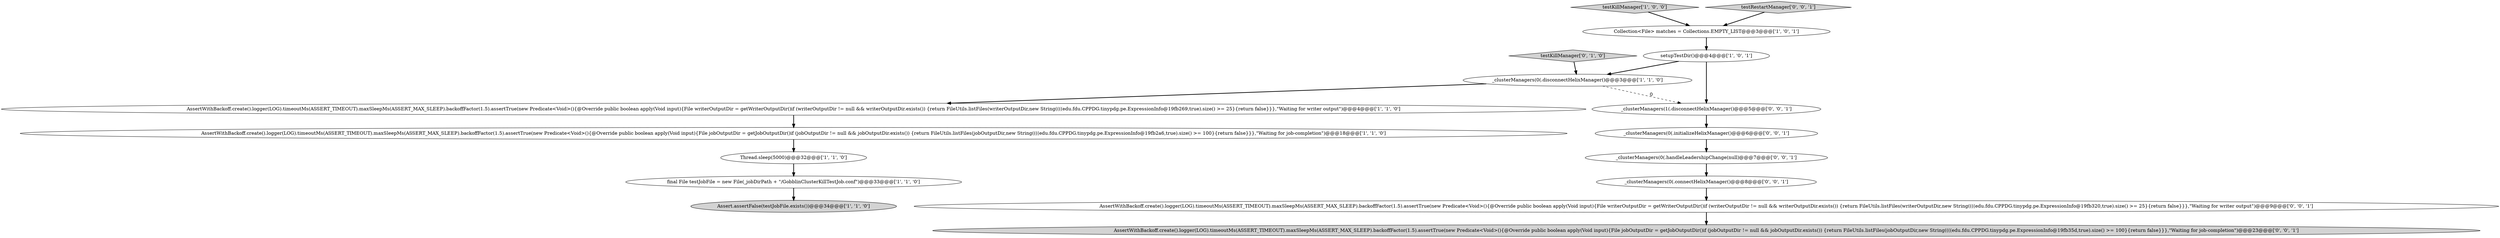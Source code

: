 digraph {
13 [style = filled, label = "_clusterManagers(0(.handleLeadershipChange(null)@@@7@@@['0', '0', '1']", fillcolor = white, shape = ellipse image = "AAA0AAABBB3BBB"];
3 [style = filled, label = "Assert.assertFalse(testJobFile.exists())@@@34@@@['1', '1', '0']", fillcolor = lightgray, shape = ellipse image = "AAA0AAABBB1BBB"];
9 [style = filled, label = "testKillManager['0', '1', '0']", fillcolor = lightgray, shape = diamond image = "AAA0AAABBB2BBB"];
8 [style = filled, label = "AssertWithBackoff.create().logger(LOG).timeoutMs(ASSERT_TIMEOUT).maxSleepMs(ASSERT_MAX_SLEEP).backoffFactor(1.5).assertTrue(new Predicate<Void>(){@Override public boolean apply(Void input){File writerOutputDir = getWriterOutputDir()if (writerOutputDir != null && writerOutputDir.exists()) {return FileUtils.listFiles(writerOutputDir,new String((((edu.fdu.CPPDG.tinypdg.pe.ExpressionInfo@19fb269,true).size() >= 25}{return false}}},\"Waiting for writer output\")@@@4@@@['1', '1', '0']", fillcolor = white, shape = ellipse image = "AAA0AAABBB1BBB"];
11 [style = filled, label = "_clusterManagers(0(.connectHelixManager()@@@8@@@['0', '0', '1']", fillcolor = white, shape = ellipse image = "AAA0AAABBB3BBB"];
1 [style = filled, label = "AssertWithBackoff.create().logger(LOG).timeoutMs(ASSERT_TIMEOUT).maxSleepMs(ASSERT_MAX_SLEEP).backoffFactor(1.5).assertTrue(new Predicate<Void>(){@Override public boolean apply(Void input){File jobOutputDir = getJobOutputDir()if (jobOutputDir != null && jobOutputDir.exists()) {return FileUtils.listFiles(jobOutputDir,new String((((edu.fdu.CPPDG.tinypdg.pe.ExpressionInfo@19fb2a6,true).size() >= 100}{return false}}},\"Waiting for job-completion\")@@@18@@@['1', '1', '0']", fillcolor = white, shape = ellipse image = "AAA0AAABBB1BBB"];
2 [style = filled, label = "Collection<File> matches = Collections.EMPTY_LIST@@@3@@@['1', '0', '1']", fillcolor = white, shape = ellipse image = "AAA0AAABBB1BBB"];
7 [style = filled, label = "testKillManager['1', '0', '0']", fillcolor = lightgray, shape = diamond image = "AAA0AAABBB1BBB"];
10 [style = filled, label = "_clusterManagers(1(.disconnectHelixManager()@@@5@@@['0', '0', '1']", fillcolor = white, shape = ellipse image = "AAA0AAABBB3BBB"];
14 [style = filled, label = "AssertWithBackoff.create().logger(LOG).timeoutMs(ASSERT_TIMEOUT).maxSleepMs(ASSERT_MAX_SLEEP).backoffFactor(1.5).assertTrue(new Predicate<Void>(){@Override public boolean apply(Void input){File jobOutputDir = getJobOutputDir()if (jobOutputDir != null && jobOutputDir.exists()) {return FileUtils.listFiles(jobOutputDir,new String((((edu.fdu.CPPDG.tinypdg.pe.ExpressionInfo@19fb35d,true).size() >= 100}{return false}}},\"Waiting for job-completion\")@@@23@@@['0', '0', '1']", fillcolor = lightgray, shape = ellipse image = "AAA0AAABBB3BBB"];
15 [style = filled, label = "testRestartManager['0', '0', '1']", fillcolor = lightgray, shape = diamond image = "AAA0AAABBB3BBB"];
4 [style = filled, label = "setupTestDir()@@@4@@@['1', '0', '1']", fillcolor = white, shape = ellipse image = "AAA0AAABBB1BBB"];
12 [style = filled, label = "AssertWithBackoff.create().logger(LOG).timeoutMs(ASSERT_TIMEOUT).maxSleepMs(ASSERT_MAX_SLEEP).backoffFactor(1.5).assertTrue(new Predicate<Void>(){@Override public boolean apply(Void input){File writerOutputDir = getWriterOutputDir()if (writerOutputDir != null && writerOutputDir.exists()) {return FileUtils.listFiles(writerOutputDir,new String((((edu.fdu.CPPDG.tinypdg.pe.ExpressionInfo@19fb320,true).size() >= 25}{return false}}},\"Waiting for writer output\")@@@9@@@['0', '0', '1']", fillcolor = white, shape = ellipse image = "AAA0AAABBB3BBB"];
16 [style = filled, label = "_clusterManagers(0(.initializeHelixManager()@@@6@@@['0', '0', '1']", fillcolor = white, shape = ellipse image = "AAA0AAABBB3BBB"];
6 [style = filled, label = "Thread.sleep(5000)@@@32@@@['1', '1', '0']", fillcolor = white, shape = ellipse image = "AAA0AAABBB1BBB"];
0 [style = filled, label = "_clusterManagers(0(.disconnectHelixManager()@@@3@@@['1', '1', '0']", fillcolor = white, shape = ellipse image = "AAA0AAABBB1BBB"];
5 [style = filled, label = "final File testJobFile = new File(_jobDirPath + \"/GobblinClusterKillTestJob.conf\")@@@33@@@['1', '1', '0']", fillcolor = white, shape = ellipse image = "AAA0AAABBB1BBB"];
4->10 [style = bold, label=""];
10->16 [style = bold, label=""];
13->11 [style = bold, label=""];
5->3 [style = bold, label=""];
0->10 [style = dashed, label="0"];
0->8 [style = bold, label=""];
2->4 [style = bold, label=""];
9->0 [style = bold, label=""];
11->12 [style = bold, label=""];
7->2 [style = bold, label=""];
1->6 [style = bold, label=""];
16->13 [style = bold, label=""];
15->2 [style = bold, label=""];
4->0 [style = bold, label=""];
6->5 [style = bold, label=""];
12->14 [style = bold, label=""];
8->1 [style = bold, label=""];
}

